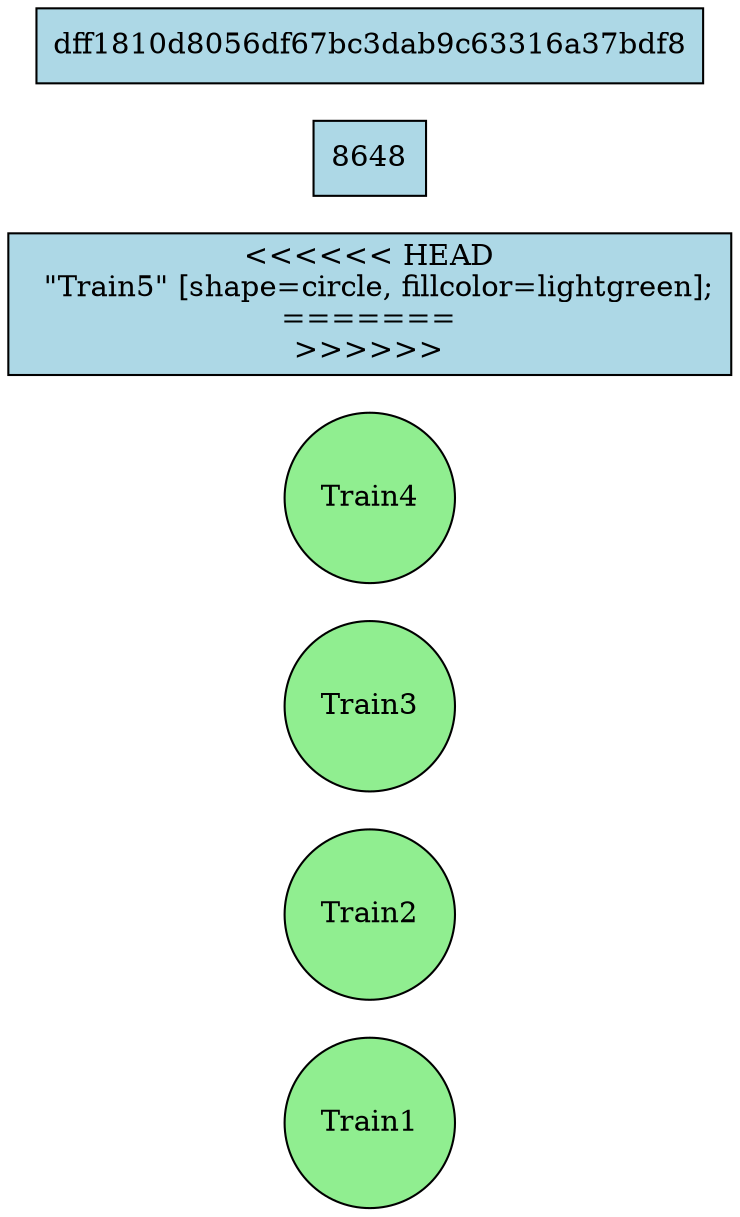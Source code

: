 digraph RAG {
  rankdir=LR;
  node [shape=rectangle, style=filled, fillcolor=lightblue];
  "Train1" [shape=circle, fillcolor=lightgreen];
  "Train2" [shape=circle, fillcolor=lightgreen];
  "Train3" [shape=circle, fillcolor=lightgreen];
  "Train4" [shape=circle, fillcolor=lightgreen];
<<<<<<< HEAD
  "Train5" [shape=circle, fillcolor=lightgreen];
=======
>>>>>>> 8648dff1810d8056df67bc3dab9c63316a37bdf8
}
